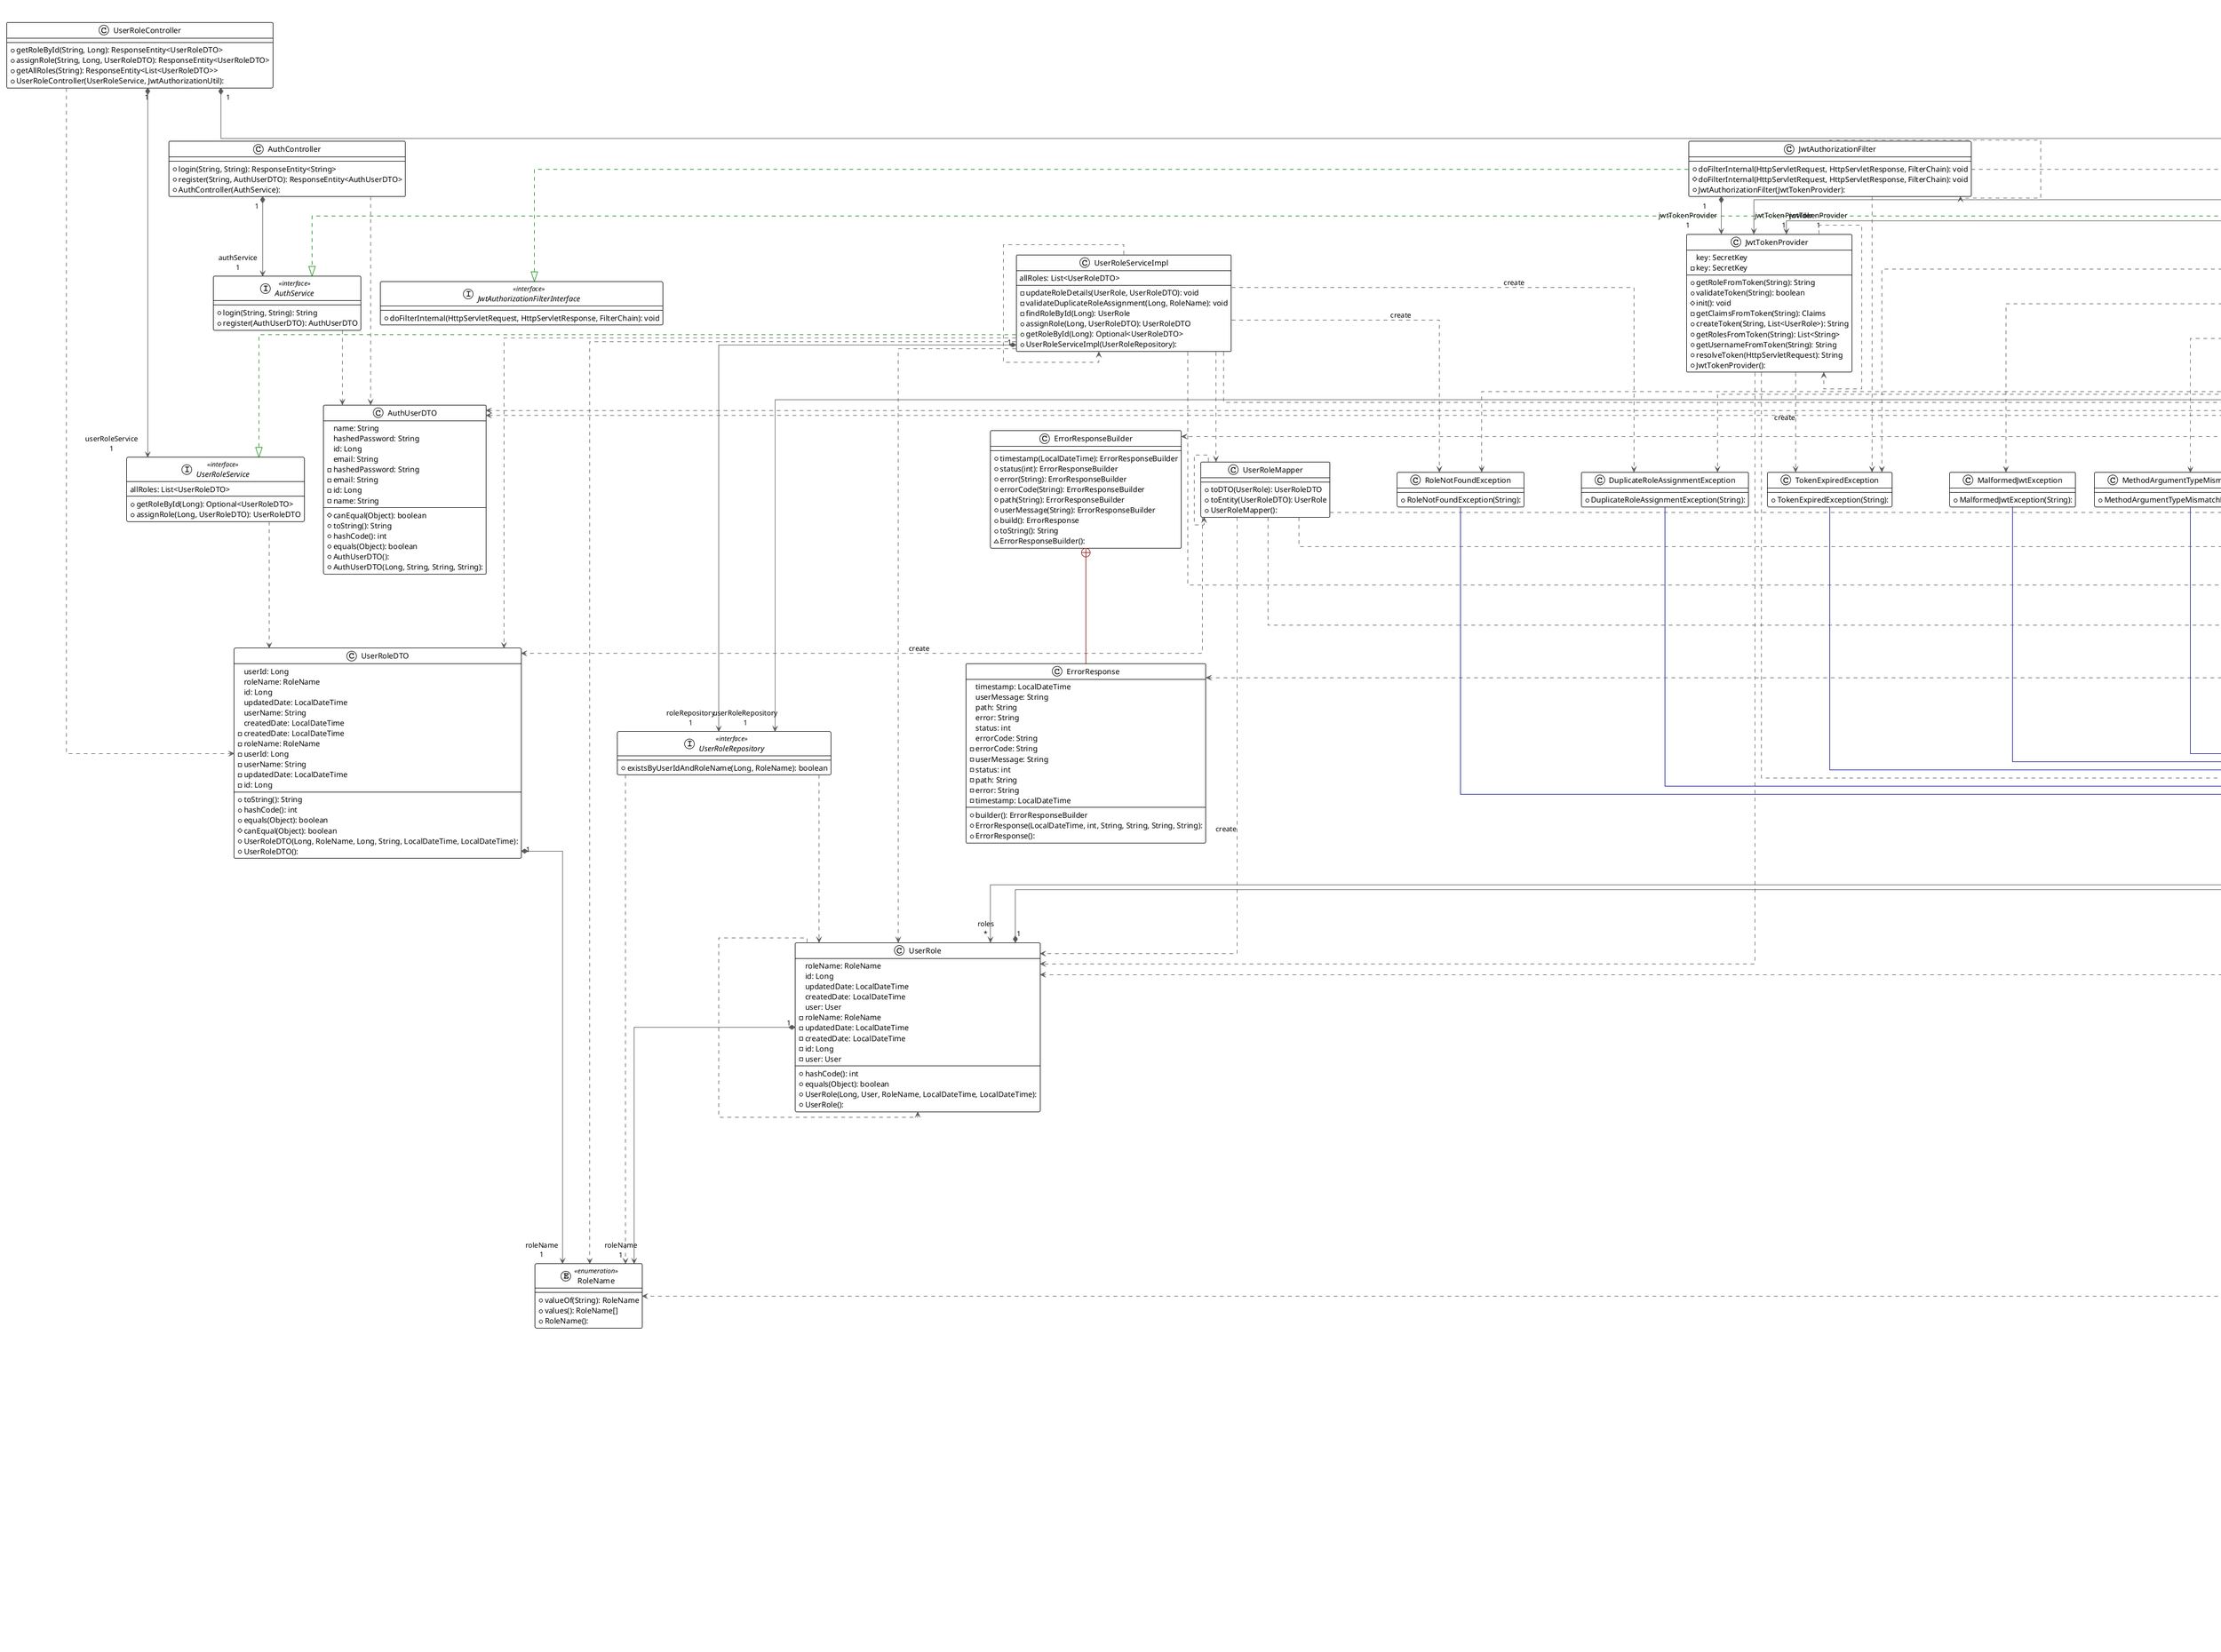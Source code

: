 @startuml

!theme plain
top to bottom direction
skinparam linetype ortho

class AccessDeniedException {
  + AccessDeniedException(String): 
}
class AuthController {
  + login(String, String): ResponseEntity<String>
  + register(String, AuthUserDTO): ResponseEntity<AuthUserDTO>
  + AuthController(AuthService): 
}
interface AuthService << interface >> {
  + login(String, String): String
  + register(AuthUserDTO): AuthUserDTO
}
class AuthServiceImpl {
  + login(String, String): String
  + register(AuthUserDTO): AuthUserDTO
  - createUserRole(User, RoleName): UserRole
  + AuthServiceImpl(UserRepository, UserRoleRepository, JwtTokenProvider, AuthServiceMapper): 
}
class AuthServiceMapper {
  + toEntity(AuthUserDTO): User
  + toDTO(User): AuthUserDTO
  + AuthServiceMapper(): 
}
class AuthUserDTO {
  # canEqual(Object): boolean
  + toString(): String
  + hashCode(): int
  + equals(Object): boolean
  + AuthUserDTO(): 
  + AuthUserDTO(Long, String, String, String): 
   name: String
   hashedPassword: String
   id: Long
   email: String
  - hashedPassword: String
  - email: String
  - id: Long
  - name: String
}
class AuthenticationException {
  + AuthenticationException(String): 
}
class BaseException {
  - logException(String, Throwable): void
  + BaseException(String): 
  + BaseException(String, Throwable): 
  + BaseException(String, Throwable, ErrorCode): 
  + BaseException(String, ErrorCode): 
   errorCode: ErrorCode
  - errorCode: ErrorCode
}
class Comment {
  + hashCode(): int
  + equals(Object): boolean
  + Comment(Long, String, Schedule, User, LocalDateTime, LocalDateTime): 
  + Comment(): 
   content: String
   schedule: Schedule
   id: Long
   updatedDate: LocalDateTime
   createdDate: LocalDateTime
   user: User
  - content: String
  - updatedDate: LocalDateTime
  - schedule: Schedule
  - id: Long
  - user: User
  - createdDate: LocalDateTime
}
class CommentController {
  + getCommentById(String, Long): ResponseEntity<CommentDTO>
  + createComment(String, CommentDTO): ResponseEntity<CommentDTO>
  + getAllComments(String): ResponseEntity<List<CommentDTO>>
  + getAllCommentsForSchedule(String, Long): ResponseEntity<List<CommentDTO>>
  + deleteComment(String, Long): ResponseEntity<Void>
  + updateComment(String, Long, CommentDTO): ResponseEntity<CommentDTO>
  + CommentController(CommentService, JwtAuthorizationUtil): 
}
class CommentDTO {
  # canEqual(Object): boolean
  + hashCode(): int
  + equals(Object): boolean
  + toString(): String
  + CommentDTO(Long, String, LocalDateTime, LocalDateTime, Long, String, Long, String): 
  + CommentDTO(): 
   content: String
   id: Long
   userName: String
   createdDate: LocalDateTime
   userId: Long
   scheduleId: Long
   updatedDate: LocalDateTime
   scheduleTitle: String
  - content: String
  - createdDate: LocalDateTime
  - userName: String
  - scheduleTitle: String
  - updatedDate: LocalDateTime
  - scheduleId: Long
  - userId: Long
  - id: Long
}
class CommentMapper {
  + toEntity(CommentDTO): Comment
  - getCommentDTO(Comment): CommentDTO
  - getComment(CommentDTO): Comment
  + toDTO(Comment): CommentDTO
  + CommentMapper(): 
}
class CommentNotFoundException {
  + CommentNotFoundException(String): 
}
interface CommentRepository << interface >> {
  + findByScheduleId(Long): List<Comment>
  + existsById(Long): boolean
}
interface CommentService << interface >> {
  + deleteComment(Long): void
  + getAllCommentsForSchedule(Long): List<CommentDTO>
  + updateComment(Long, CommentDTO): CommentDTO
  + createComment(CommentDTO): CommentDTO
  + getCommentById(Long): Optional<CommentDTO>
   allComments: List<CommentDTO>
}
class CommentServiceImpl {
  + updateComment(Long, CommentDTO): CommentDTO
  - findScheduleById(Long): Schedule
  - findCommentById(Long): Comment
  + getCommentById(Long): Optional<CommentDTO>
  + createComment(CommentDTO): CommentDTO
  + deleteComment(Long): void
  - findUserById(Long): User
  + getAllCommentsForSchedule(Long): List<CommentDTO>
  + CommentServiceImpl(CommentRepository, UserRepository, ScheduleRepository): 
   allComments: List<CommentDTO>
}
class DatabaseException {
  + DatabaseException(String): 
}
class DuplicateRoleAssignmentException {
  + DuplicateRoleAssignmentException(String): 
}
class EmailAlreadyExistsException {
  + EmailAlreadyExistsException(String): 
}
enum ErrorCode << enumeration >> {
  + values(): ErrorCode[]
  + valueOf(String): ErrorCode
  - ErrorCode(int): 
   code: int
  - code: int
}
class ErrorResponse {
  + builder(): ErrorResponseBuilder
  + ErrorResponse(LocalDateTime, int, String, String, String, String): 
  + ErrorResponse(): 
   timestamp: LocalDateTime
   userMessage: String
   path: String
   error: String
   status: int
   errorCode: String
  - errorCode: String
  - userMessage: String
  - status: int
  - path: String
  - error: String
  - timestamp: LocalDateTime
}
class ErrorResponseBuilder {
  + timestamp(LocalDateTime): ErrorResponseBuilder
  + status(int): ErrorResponseBuilder
  + error(String): ErrorResponseBuilder
  + errorCode(String): ErrorResponseBuilder
  + path(String): ErrorResponseBuilder
  + userMessage(String): ErrorResponseBuilder
  + build(): ErrorResponse
  + toString(): String
  ~ ErrorResponseBuilder(): 
}
class ExceptionLogger {
  + logException(String, Throwable, int): void
  + ExceptionLogger(): 
}
interface GenericRepository<T, ID> << interface >> {
  + deleteById(ID): void
  + findById(ID): Optional<T>
  + findAll(): List<T>
}
class GlobalExceptionHandler {
  + handleDatabaseExceptions(Exception, WebRequest): ResponseEntity<ErrorResponse>
  + handleServerExceptions(Exception, WebRequest): ResponseEntity<ErrorResponse>
  + handleGenericException(Exception, WebRequest): ResponseEntity<ErrorResponse>
  + handleResourceNotFoundExceptions(Exception, WebRequest): ResponseEntity<ErrorResponse>
  - mapErrorCodeToHttpStatus(ErrorCode): HttpStatus
  - createErrorResponse(HttpStatus, String, String, String, WebRequest): ErrorResponse
  - handleException(HttpStatus, String, String, String, WebRequest, Exception): ResponseEntity<ErrorResponse>
  + handleValidationExceptions(Exception, WebRequest): ResponseEntity<ErrorResponse>
  + handleBaseException(BaseException, WebRequest): ResponseEntity<ErrorResponse>
  + handleAuthExceptions(Exception, WebRequest): ResponseEntity<ErrorResponse>
  + GlobalExceptionHandler(): 
}
class InvalidDataAccessApiUsageException {
  + InvalidDataAccessApiUsageException(String): 
}
class InvalidPageSizeException {
  + InvalidPageSizeException(String): 
}
class InvalidTokenException {
  + InvalidTokenException(String): 
}
class JwtAuthorizationFilter {
  + doFilterInternal(HttpServletRequest, HttpServletResponse, FilterChain): void
  # doFilterInternal(HttpServletRequest, HttpServletResponse, FilterChain): void
  + JwtAuthorizationFilter(JwtTokenProvider): 
}
interface JwtAuthorizationFilterInterface << interface >> {
  + doFilterInternal(HttpServletRequest, HttpServletResponse, FilterChain): void
}
class JwtAuthorizationUtil {
  + validateTokenAndRole(String, String[]): void
  + validateAdminToken(String): void
  + validateUserOrAdminToken(String): void
  + JwtAuthorizationUtil(JwtTokenProvider): 
}
class JwtTokenProvider {
  + getRoleFromToken(String): String
  + validateToken(String): boolean
  # init(): void
  - getClaimsFromToken(String): Claims
  + createToken(String, List<UserRole>): String
  + getRolesFromToken(String): List<String>
  + getUsernameFromToken(String): String
  + resolveToken(HttpServletRequest): String
  + JwtTokenProvider(): 
   key: SecretKey
  - key: SecretKey
}
class MalformedJwtException {
  + MalformedJwtException(String): 
}
class MethodArgumentTypeMismatchException {
  + MethodArgumentTypeMismatchException(String): 
}
class MissingTokenException {
  + MissingTokenException(String): 
}
class PasswordEncoder {
  + encodePassword(String): String
  + matches(String, String): boolean
  + PasswordEncoder(): 
}
class RestTemplateConfig {
  + restTemplate(): RestTemplate
  + RestTemplateConfig(): 
}
enum RoleName << enumeration >> {
  + valueOf(String): RoleName
  + values(): RoleName[]
  + RoleName(): 
}
class RoleNotFoundException {
  + RoleNotFoundException(String): 
}
class Schedule {
  + equals(Object): boolean
  + setUpdatedDate(Object): void
  + hashCode(): int
  + Schedule(Long, String, String, LocalDateTime, LocalDateTime, User, List<UserSchedule>, List<Comment>, String, String): 
  + Schedule(): 
   description: String
   comments: List<Comment>
   title: String
   id: Long
   userSchedules: List<UserSchedule>
   createdDate: LocalDateTime
   weather: String
   date: String
   updatedDate: LocalDateTime
   user: User
  - user: User
  - date: String
  - userSchedules: List<UserSchedule>
  - comments: List<Comment>
  - title: String
  - description: String
  - updatedDate: LocalDateTime
  - weather: String
  - id: Long
  - createdDate: LocalDateTime
}
class ScheduleController {
  + deleteSchedule(String, Long): ResponseEntity<Void>
  + getScheduleById(String, Long): ResponseEntity<ScheduleDTO>
  + getAllSchedules(String, Pageable, PagedResourcesAssembler<ScheduleDTO>): ResponseEntity<PagedModel<EntityModel<ScheduleDTO>>>
  + createSchedule(String, ScheduleDTO): ResponseEntity<ScheduleDTO>
  + updateSchedule(String, Long, ScheduleDTO): ResponseEntity<ScheduleDTO>
  + ScheduleController(ScheduleService, JwtAuthorizationUtil): 
}
class ScheduleDTO {
  + hashCode(): int
  + toString(): String
  # canEqual(Object): boolean
  + equals(Object): boolean
  + ScheduleDTO(Long, String, String, int, Long, String, LocalDateTime, LocalDateTime, String, String): 
  + ScheduleDTO(): 
   description: String
   title: String
   id: Long
   userName: String
   createdDate: LocalDateTime
   weather: String
   userId: Long
   date: String
   updatedDate: LocalDateTime
   commentCount: int
  - id: Long
  - title: String
  - description: String
  - commentCount: int
  - userId: Long
  - createdDate: LocalDateTime
  - updatedDate: LocalDateTime
  - userName: String
  - date: String
  - weather: String
}
class ScheduleMapper {
  + toEntity(ScheduleDTO): Schedule
  - getScheduleDTO(Schedule): ScheduleDTO
  + toDTO(Schedule): ScheduleDTO
  + ScheduleMapper(): 
}
class ScheduleNotFoundException {
  + ScheduleNotFoundException(String): 
}
interface ScheduleRepository << interface >> {
  + existsById(Long): boolean
  + findById(Long): Optional<Schedule>
  + findAll(Pageable): Page<Schedule>
}
interface ScheduleService << interface >> {
  + updateSchedule(Long, ScheduleDTO): ScheduleDTO
  + deleteSchedule(Long): void
  + createSchedule(ScheduleDTO): ScheduleDTO
  + getScheduleById(Long): Optional<ScheduleDTO>
  + getAllSchedules(Pageable): Page<ScheduleDTO>
}
class ScheduleServiceImpl {
  + getScheduleById(Long): Optional<ScheduleDTO>
  + updateSchedule(Long, ScheduleDTO): ScheduleDTO
  + deleteSchedule(Long): void
  + createSchedule(ScheduleDTO): ScheduleDTO
  - validateUserExistence(Long): void
  + getAllSchedules(Pageable): Page<ScheduleDTO>
  + ScheduleServiceImpl(ScheduleRepository, UserRepository, WeatherService): 
}
class ServiceLoggingUtil {
  - getLogger(Class<?>): Logger
  + logInfo(Class<?>, String, Object[]): void
  + logWarn(Class<?>, String, Object[]): void
  + logDebug(Class<?>, String, Object[]): void
  + logError(Class<?>, String, Object[]): void
  + ServiceLoggingUtil(): 
}
class SpringScheduleManagementApplication {
  + main(String[]): void
  + SpringScheduleManagementApplication(): 
}
class TokenExpiredException {
  + TokenExpiredException(String): 
}
class User {
  + equals(Object): boolean
  + addRole(UserRole): void
  + hashCode(): int
  + User(Long, String, String, String, LocalDateTime, LocalDateTime, List<UserSchedule>, List<Comment>, List<Schedule>, List<UserRole>): 
  + User(): 
   name: String
   comments: List<Comment>
   schedules: List<Schedule>
   id: Long
   userSchedules: List<UserSchedule>
   email: String
   createdDate: LocalDateTime
   roles: List<UserRole>
   updatedDate: LocalDateTime
   hashPassword: String
  - email: String
  - schedules: List<Schedule>
  - userSchedules: List<UserSchedule>
  - updatedDate: LocalDateTime
  - name: String
  - id: Long
  - comments: List<Comment>
  - createdDate: LocalDateTime
  - roles: List<UserRole>
  - hashPassword: String
}
class UserController {
  + updateUser(String, Long, UserDTO): ResponseEntity<UserDTO>
  + createUser(String, UserDTO): ResponseEntity<UserDTO>
  + getUserById(String, Long): ResponseEntity<UserDTO>
  + getAllUsers(String): ResponseEntity<List<UserDTO>>
  + deleteUser(String, Long): ResponseEntity<Void>
  + UserController(UserService, JwtAuthorizationUtil): 
}
class UserDTO {
  + equals(Object): boolean
  + toString(): String
  + hashCode(): int
  # canEqual(Object): boolean
  + UserDTO(): 
  + UserDTO(Long, String, String, String, LocalDateTime, LocalDateTime): 
   name: String
   hashedPassword: String
   id: Long
   updatedDate: LocalDateTime
   email: String
   createdDate: LocalDateTime
  - name: String
  - email: String
  - createdDate: LocalDateTime
  - updatedDate: LocalDateTime
  - id: Long
  - hashedPassword: String
}
class UserMapper {
  + toDTO(User): UserDTO
  + toEntity(UserDTO): User
  + UserMapper(): 
}
class UserNotFoundException {
  + UserNotFoundException(String): 
}
interface UserRepository << interface >> {
  + existsById(Long): boolean
  + existsByEmail(String): boolean
  + findByEmail(String): Optional<User>
}
class UserRole {
  + hashCode(): int
  + equals(Object): boolean
  + UserRole(Long, User, RoleName, LocalDateTime, LocalDateTime): 
  + UserRole(): 
   roleName: RoleName
   id: Long
   updatedDate: LocalDateTime
   createdDate: LocalDateTime
   user: User
  - roleName: RoleName
  - updatedDate: LocalDateTime
  - createdDate: LocalDateTime
  - id: Long
  - user: User
}
class UserRoleController {
  + getRoleById(String, Long): ResponseEntity<UserRoleDTO>
  + assignRole(String, Long, UserRoleDTO): ResponseEntity<UserRoleDTO>
  + getAllRoles(String): ResponseEntity<List<UserRoleDTO>>
  + UserRoleController(UserRoleService, JwtAuthorizationUtil): 
}
class UserRoleDTO {
  + toString(): String
  + hashCode(): int
  + equals(Object): boolean
  # canEqual(Object): boolean
  + UserRoleDTO(Long, RoleName, Long, String, LocalDateTime, LocalDateTime): 
  + UserRoleDTO(): 
   userId: Long
   roleName: RoleName
   id: Long
   updatedDate: LocalDateTime
   userName: String
   createdDate: LocalDateTime
  - createdDate: LocalDateTime
  - roleName: RoleName
  - userId: Long
  - userName: String
  - updatedDate: LocalDateTime
  - id: Long
}
class UserRoleMapper {
  + toDTO(UserRole): UserRoleDTO
  + toEntity(UserRoleDTO): UserRole
  + UserRoleMapper(): 
}
interface UserRoleRepository << interface >> {
  + existsByUserIdAndRoleName(Long, RoleName): boolean
}
interface UserRoleService << interface >> {
  + getRoleById(Long): Optional<UserRoleDTO>
  + assignRole(Long, UserRoleDTO): UserRoleDTO
   allRoles: List<UserRoleDTO>
}
class UserRoleServiceImpl {
  - updateRoleDetails(UserRole, UserRoleDTO): void
  - validateDuplicateRoleAssignment(Long, RoleName): void
  - findRoleById(Long): UserRole
  + assignRole(Long, UserRoleDTO): UserRoleDTO
  + getRoleById(Long): Optional<UserRoleDTO>
  + UserRoleServiceImpl(UserRoleRepository): 
   allRoles: List<UserRoleDTO>
}
class UserSchedule {
  + equals(Object): boolean
  + hashCode(): int
  + UserSchedule(Long, User, Schedule, LocalDateTime, LocalDateTime): 
  + UserSchedule(): 
   schedule: Schedule
   id: Long
   updatedDate: LocalDateTime
   createdDate: LocalDateTime
   user: User
  - user: User
  - createdDate: LocalDateTime
  - updatedDate: LocalDateTime
  - id: Long
  - schedule: Schedule
}
class UserScheduleConflictException {
  + UserScheduleConflictException(String): 
}
class UserScheduleController {
  + deleteUserSchedule(String, Long): ResponseEntity<Void>
  + updateUserSchedule(String, Long, UserScheduleDTO): ResponseEntity<UserScheduleDTO>
  + getUserScheduleById(String, Long): ResponseEntity<UserScheduleDTO>
  + getAllUserSchedules(String): ResponseEntity<List<UserScheduleDTO>>
  + assignUserToSchedule(String, UserScheduleDTO): ResponseEntity<UserScheduleDTO>
  + UserScheduleController(UserScheduleService, JwtAuthorizationUtil): 
}
class UserScheduleDTO {
  + equals(Object): boolean
  + hashCode(): int
  # canEqual(Object): boolean
  + toString(): String
  + UserScheduleDTO(Long, Long, String, Long, String, LocalDateTime, LocalDateTime): 
  + UserScheduleDTO(): 
   id: Long
   userName: String
   createdDate: LocalDateTime
   userId: Long
   scheduleId: Long
   updatedDate: LocalDateTime
   scheduleTitle: String
  - id: Long
  - scheduleTitle: String
  - userName: String
  - userId: Long
  - scheduleId: Long
  - createdDate: LocalDateTime
  - updatedDate: LocalDateTime
}
class UserScheduleMapper {
  + toDTO(UserSchedule): UserScheduleDTO
  + toEntity(UserScheduleDTO): UserSchedule
  + UserScheduleMapper(): 
}
interface UserScheduleRepository << interface >> {
  + existsByUserIdAndScheduleId(Long, Long): boolean
}
interface UserScheduleService << interface >> {
  + deleteUserSchedule(Long): void
  + getUserScheduleById(Long): Optional<UserScheduleDTO>
  + assignUserToSchedule(Long, Long): UserScheduleDTO
  + updateUserSchedule(Long, UserScheduleDTO): UserScheduleDTO
   allUserSchedules: List<UserScheduleDTO>
}
class UserScheduleServiceImpl {
  + assignUserToSchedule(Long, Long): UserScheduleDTO
  - findUserById(Long): User
  + getUserScheduleById(Long): Optional<UserScheduleDTO>
  + deleteUserSchedule(Long): void
  - findUserScheduleById(Long): UserSchedule
  + updateUserSchedule(Long, UserScheduleDTO): UserScheduleDTO
  - validateUserScheduleConflict(Long, Long): void
  - findScheduleById(Long): Schedule
  + UserScheduleServiceImpl(UserScheduleRepository, UserRepository, ScheduleRepository): 
   allUserSchedules: List<UserScheduleDTO>
}
interface UserService << interface >> {
  + getUserById(Long): Optional<UserDTO>
  + deleteUser(Long): void
  + updateUser(Long, UserDTO): UserDTO
  + createUser(UserDTO): UserDTO
   allUsers: List<UserDTO>
}
class UserServiceImpl {
  - checkEmailConflict(UserDTO, User): void
  + createUser(UserDTO): UserDTO
  + deleteUser(Long): void
  - checkEmailExistence(String): void
  - findUserById(Long): User
  + updateUser(Long, UserDTO): UserDTO
  + getUserById(Long): Optional<UserDTO>
  + UserServiceImpl(UserRepository, UserMapper): 
   allUsers: List<UserDTO>
}
class WeatherApiException {
  + WeatherApiException(String, Exception): 
}
class WeatherController {
  + fetchTodayWeather(String): ResponseEntity<WeatherDTO>
  + WeatherController(WeatherService, JwtAuthorizationUtil): 
}
class WeatherDTO {
  + equals(Object): boolean
  # canEqual(Object): boolean
  + hashCode(): int
  + toString(): String
  + WeatherDTO(String, String): 
  + WeatherDTO(): 
   weather: String
   date: String
  - weather: String
  - date: String
}
interface WeatherService << interface >> {
  + fetchTodayWeather(): WeatherDTO
}
class WeatherServiceImpl {
  + fetchTodayWeather(): WeatherDTO
  - fetchWeatherData(): String
  - parseWeatherData(String): List<WeatherDTO>
  - findTodayWeather(List<WeatherDTO>): WeatherDTO
  + WeatherServiceImpl(RestTemplate): 
   defaultWeather: WeatherDTO
}

AccessDeniedException                -[#000082,plain]-^  BaseException                       
AuthController                      "1" *-[#595959,plain]-> "authService\n1" AuthService                         
AuthController                       -[#595959,dashed]->  AuthUserDTO                         
AuthService                          -[#595959,dashed]->  AuthUserDTO                         
AuthServiceImpl                      -[#008200,dashed]-^  AuthService                         
AuthServiceImpl                      -[#595959,dashed]->  AuthServiceImpl                     
AuthServiceImpl                     "1" *-[#595959,plain]-> "authServiceMapper\n1" AuthServiceMapper                   
AuthServiceImpl                      -[#595959,dashed]->  AuthUserDTO                         
AuthServiceImpl                      -[#595959,dashed]->  AuthenticationException             : "«create»"
AuthServiceImpl                      -[#595959,dashed]->  BaseException                       : "«create»"
AuthServiceImpl                      -[#595959,dashed]->  EmailAlreadyExistsException         : "«create»"
AuthServiceImpl                     "1" *-[#595959,plain]-> "jwtTokenProvider\n1" JwtTokenProvider                    
AuthServiceImpl                      -[#595959,dashed]->  PasswordEncoder                     
AuthServiceImpl                      -[#595959,dashed]->  RoleName                            
AuthServiceImpl                      -[#595959,dashed]->  ServiceLoggingUtil                  
AuthServiceImpl                      -[#595959,dashed]->  User                                
AuthServiceImpl                     "1" *-[#595959,plain]-> "userRepository\n1" UserRepository                      
AuthServiceImpl                      -[#595959,dashed]->  UserRole                            : "«create»"
AuthServiceImpl                     "1" *-[#595959,plain]-> "userRoleRepository\n1" UserRoleRepository                  
AuthServiceMapper                    -[#595959,dashed]->  AuthServiceMapper                   
AuthServiceMapper                    -[#595959,dashed]->  AuthUserDTO                         : "«create»"
AuthServiceMapper                    -[#595959,dashed]->  BaseException                       : "«create»"
AuthServiceMapper                    -[#595959,dashed]->  ServiceLoggingUtil                  
AuthServiceMapper                    -[#595959,dashed]->  User                                : "«create»"
AuthenticationException              -[#000082,plain]-^  BaseException                       
BaseException                        -[#595959,dashed]->  BaseException                       
BaseException                       "1" *-[#595959,plain]-> "DEFAULT_ERROR_CODE\n1" ErrorCode                           
BaseException                        -[#595959,dashed]->  ExceptionLogger                     
Comment                              -[#595959,dashed]->  Comment                             
Comment                             "1" *-[#595959,plain]-> "schedule\n1" Schedule                            
Comment                             "1" *-[#595959,plain]-> "user\n1" User                                
CommentController                    -[#595959,dashed]->  CommentDTO                          
CommentController                   "1" *-[#595959,plain]-> "commentService\n1" CommentService                      
CommentController                   "1" *-[#595959,plain]-> "jwtAuthorizationUtil\n1" JwtAuthorizationUtil                
CommentMapper                        -[#595959,dashed]->  BaseException                       : "«create»"
CommentMapper                        -[#595959,dashed]->  Comment                             : "«create»"
CommentMapper                        -[#595959,dashed]->  CommentDTO                          : "«create»"
CommentMapper                        -[#595959,dashed]->  CommentMapper                       
CommentMapper                        -[#595959,dashed]->  Schedule                            : "«create»"
CommentMapper                        -[#595959,dashed]->  ServiceLoggingUtil                  
CommentMapper                        -[#595959,dashed]->  User                                : "«create»"
CommentNotFoundException             -[#000082,plain]-^  BaseException                       
CommentRepository                    -[#595959,dashed]->  Comment                             
CommentService                       -[#595959,dashed]->  CommentDTO                          
CommentServiceImpl                   -[#595959,dashed]->  BaseException                       : "«create»"
CommentServiceImpl                   -[#595959,dashed]->  Comment                             
CommentServiceImpl                   -[#595959,dashed]->  CommentDTO                          
CommentServiceImpl                   -[#595959,dashed]->  CommentMapper                       
CommentServiceImpl                   -[#595959,dashed]->  CommentNotFoundException            : "«create»"
CommentServiceImpl                  "1" *-[#595959,plain]-> "commentRepository\n1" CommentRepository                   
CommentServiceImpl                   -[#008200,dashed]-^  CommentService                      
CommentServiceImpl                   -[#595959,dashed]->  CommentServiceImpl                  
CommentServiceImpl                   -[#595959,dashed]->  Schedule                            
CommentServiceImpl                   -[#595959,dashed]->  ScheduleNotFoundException           : "«create»"
CommentServiceImpl                  "1" *-[#595959,plain]-> "scheduleRepository\n1" ScheduleRepository                  
CommentServiceImpl                   -[#595959,dashed]->  ServiceLoggingUtil                  
CommentServiceImpl                   -[#595959,dashed]->  User                                
CommentServiceImpl                   -[#595959,dashed]->  UserNotFoundException               : "«create»"
CommentServiceImpl                  "1" *-[#595959,plain]-> "userRepository\n1" UserRepository                      
DatabaseException                    -[#000082,plain]-^  BaseException                       
DuplicateRoleAssignmentException     -[#000082,plain]-^  BaseException                       
EmailAlreadyExistsException          -[#000082,plain]-^  BaseException                       
ErrorResponseBuilder                 +-[#820000,plain]-  ErrorResponse                       
ExceptionLogger                      -[#595959,dashed]->  ExceptionLogger                     
GlobalExceptionHandler               -[#595959,dashed]->  AccessDeniedException               
GlobalExceptionHandler               -[#595959,dashed]->  AuthenticationException             
GlobalExceptionHandler               -[#595959,dashed]->  BaseException                       
GlobalExceptionHandler               -[#595959,dashed]->  CommentNotFoundException            
GlobalExceptionHandler               -[#595959,dashed]->  DatabaseException                   
GlobalExceptionHandler               -[#595959,dashed]->  DuplicateRoleAssignmentException    
GlobalExceptionHandler               -[#595959,dashed]->  EmailAlreadyExistsException         
GlobalExceptionHandler               -[#595959,dashed]->  ErrorCode                           
GlobalExceptionHandler               -[#595959,dashed]->  ErrorResponse                       
GlobalExceptionHandler               -[#595959,dashed]->  ErrorResponseBuilder                
GlobalExceptionHandler               -[#595959,dashed]->  GlobalExceptionHandler              
GlobalExceptionHandler               -[#595959,dashed]->  InvalidPageSizeException            
GlobalExceptionHandler               -[#595959,dashed]->  InvalidTokenException               
GlobalExceptionHandler               -[#595959,dashed]->  MalformedJwtException               
GlobalExceptionHandler               -[#595959,dashed]->  MethodArgumentTypeMismatchException 
GlobalExceptionHandler               -[#595959,dashed]->  MissingTokenException               
GlobalExceptionHandler               -[#595959,dashed]->  RoleNotFoundException               
GlobalExceptionHandler               -[#595959,dashed]->  ScheduleNotFoundException           
GlobalExceptionHandler               -[#595959,dashed]->  TokenExpiredException               
GlobalExceptionHandler               -[#595959,dashed]->  UserNotFoundException               
GlobalExceptionHandler               -[#595959,dashed]->  UserScheduleConflictException       
GlobalExceptionHandler               -[#595959,dashed]->  WeatherApiException                 
InvalidDataAccessApiUsageException   -[#000082,plain]-^  BaseException                       
InvalidPageSizeException             -[#000082,plain]-^  BaseException                       
InvalidTokenException                -[#000082,plain]-^  BaseException                       
JwtAuthorizationFilter               -[#595959,dashed]->  AccessDeniedException               : "«create»"
JwtAuthorizationFilter               -[#595959,dashed]->  JwtAuthorizationFilter              
JwtAuthorizationFilter               -[#008200,dashed]-^  JwtAuthorizationFilterInterface     
JwtAuthorizationFilter              "1" *-[#595959,plain]-> "jwtTokenProvider\n1" JwtTokenProvider                    
JwtAuthorizationFilter               -[#595959,dashed]->  TokenExpiredException               
JwtAuthorizationUtil                 -[#595959,dashed]->  AccessDeniedException               : "«create»"
JwtAuthorizationUtil                 -[#595959,dashed]->  InvalidTokenException               : "«create»"
JwtAuthorizationUtil                 -[#595959,dashed]->  JwtAuthorizationUtil                
JwtAuthorizationUtil                "1" *-[#595959,plain]-> "jwtTokenProvider\n1" JwtTokenProvider                    
JwtAuthorizationUtil                 -[#595959,dashed]->  MissingTokenException               : "«create»"
JwtTokenProvider                     -[#595959,dashed]->  BaseException                       : "«create»"
JwtTokenProvider                     -[#595959,dashed]->  JwtTokenProvider                    
JwtTokenProvider                     -[#595959,dashed]->  TokenExpiredException               : "«create»"
JwtTokenProvider                     -[#595959,dashed]->  UserRole                            
MalformedJwtException                -[#000082,plain]-^  BaseException                       
MethodArgumentTypeMismatchException  -[#000082,plain]-^  BaseException                       
MissingTokenException                -[#000082,plain]-^  BaseException                       
RoleNotFoundException                -[#000082,plain]-^  BaseException                       
Schedule                            "1" *-[#595959,plain]-> "comments\n*" Comment                             
Schedule                             -[#595959,dashed]->  Schedule                            
Schedule                            "1" *-[#595959,plain]-> "user\n1" User                                
Schedule                            "1" *-[#595959,plain]-> "userSchedules\n*" UserSchedule                        
ScheduleController                  "1" *-[#595959,plain]-> "jwtAuthorizationUtil\n1" JwtAuthorizationUtil                
ScheduleController                   -[#595959,dashed]->  ScheduleController                  
ScheduleController                   -[#595959,dashed]->  ScheduleDTO                         
ScheduleController                  "1" *-[#595959,plain]-> "scheduleService\n1" ScheduleService                     
ScheduleMapper                       -[#595959,dashed]->  BaseException                       : "«create»"
ScheduleMapper                       -[#595959,dashed]->  Schedule                            : "«create»"
ScheduleMapper                       -[#595959,dashed]->  ScheduleDTO                         : "«create»"
ScheduleMapper                       -[#595959,dashed]->  ScheduleMapper                      
ScheduleMapper                       -[#595959,dashed]->  ServiceLoggingUtil                  
ScheduleMapper                       -[#595959,dashed]->  User                                
ScheduleNotFoundException            -[#000082,plain]-^  BaseException                       
ScheduleRepository                   -[#595959,dashed]->  Schedule                            
ScheduleService                      -[#595959,dashed]->  ScheduleDTO                         
ScheduleServiceImpl                  -[#595959,dashed]->  BaseException                       : "«create»"
ScheduleServiceImpl                  -[#595959,dashed]->  InvalidDataAccessApiUsageException  : "«create»"
ScheduleServiceImpl                  -[#595959,dashed]->  InvalidPageSizeException            : "«create»"
ScheduleServiceImpl                  -[#595959,dashed]->  Schedule                            
ScheduleServiceImpl                  -[#595959,dashed]->  ScheduleDTO                         
ScheduleServiceImpl                  -[#595959,dashed]->  ScheduleMapper                      
ScheduleServiceImpl                  -[#595959,dashed]->  ScheduleNotFoundException           : "«create»"
ScheduleServiceImpl                 "1" *-[#595959,plain]-> "scheduleRepository\n1" ScheduleRepository                  
ScheduleServiceImpl                  -[#008200,dashed]-^  ScheduleService                     
ScheduleServiceImpl                  -[#595959,dashed]->  ScheduleServiceImpl                 
ScheduleServiceImpl                  -[#595959,dashed]->  ServiceLoggingUtil                  
ScheduleServiceImpl                  -[#595959,dashed]->  User                                
ScheduleServiceImpl                  -[#595959,dashed]->  UserNotFoundException               : "«create»"
ScheduleServiceImpl                 "1" *-[#595959,plain]-> "userRepository\n1" UserRepository                      
ScheduleServiceImpl                  -[#595959,dashed]->  WeatherDTO                          
ScheduleServiceImpl                 "1" *-[#595959,plain]-> "weatherService\n1" WeatherService                      
ServiceLoggingUtil                   -[#595959,dashed]->  ServiceLoggingUtil                  
SpringScheduleManagementApplication  -[#595959,dashed]->  SpringScheduleManagementApplication 
TokenExpiredException                -[#000082,plain]-^  BaseException                       
User                                "1" *-[#595959,plain]-> "comments\n*" Comment                             
User                                "1" *-[#595959,plain]-> "schedules\n*" Schedule                            
User                                 -[#595959,dashed]->  User                                
User                                "1" *-[#595959,plain]-> "roles\n*" UserRole                            
User                                "1" *-[#595959,plain]-> "userSchedules\n*" UserSchedule                        
UserController                      "1" *-[#595959,plain]-> "jwtAuthorizationUtil\n1" JwtAuthorizationUtil                
UserController                       -[#595959,dashed]->  UserDTO                             
UserController                      "1" *-[#595959,plain]-> "userService\n1" UserService                         
UserMapper                           -[#595959,dashed]->  BaseException                       : "«create»"
UserMapper                           -[#595959,dashed]->  ServiceLoggingUtil                  
UserMapper                           -[#595959,dashed]->  User                                : "«create»"
UserMapper                           -[#595959,dashed]->  UserDTO                             : "«create»"
UserMapper                           -[#595959,dashed]->  UserMapper                          
UserNotFoundException                -[#000082,plain]-^  BaseException                       
UserRepository                       -[#595959,dashed]->  User                                
UserRole                            "1" *-[#595959,plain]-> "roleName\n1" RoleName                            
UserRole                            "1" *-[#595959,plain]-> "user\n1" User                                
UserRole                             -[#595959,dashed]->  UserRole                            
UserRoleController                  "1" *-[#595959,plain]-> "jwtAuthorizationUtil\n1" JwtAuthorizationUtil                
UserRoleController                   -[#595959,dashed]->  UserRoleDTO                         
UserRoleController                  "1" *-[#595959,plain]-> "userRoleService\n1" UserRoleService                     
UserRoleDTO                         "1" *-[#595959,plain]-> "roleName\n1" RoleName                            
UserRoleMapper                       -[#595959,dashed]->  BaseException                       : "«create»"
UserRoleMapper                       -[#595959,dashed]->  ServiceLoggingUtil                  
UserRoleMapper                       -[#595959,dashed]->  User                                
UserRoleMapper                       -[#595959,dashed]->  UserRole                            : "«create»"
UserRoleMapper                       -[#595959,dashed]->  UserRoleDTO                         : "«create»"
UserRoleMapper                       -[#595959,dashed]->  UserRoleMapper                      
UserRoleRepository                   -[#595959,dashed]->  RoleName                            
UserRoleRepository                   -[#595959,dashed]->  UserRole                            
UserRoleService                      -[#595959,dashed]->  UserRoleDTO                         
UserRoleServiceImpl                  -[#595959,dashed]->  BaseException                       : "«create»"
UserRoleServiceImpl                  -[#595959,dashed]->  DuplicateRoleAssignmentException    : "«create»"
UserRoleServiceImpl                  -[#595959,dashed]->  RoleName                            
UserRoleServiceImpl                  -[#595959,dashed]->  RoleNotFoundException               : "«create»"
UserRoleServiceImpl                  -[#595959,dashed]->  ServiceLoggingUtil                  
UserRoleServiceImpl                  -[#595959,dashed]->  UserRole                            
UserRoleServiceImpl                  -[#595959,dashed]->  UserRoleDTO                         
UserRoleServiceImpl                  -[#595959,dashed]->  UserRoleMapper                      
UserRoleServiceImpl                 "1" *-[#595959,plain]-> "roleRepository\n1" UserRoleRepository                  
UserRoleServiceImpl                  -[#008200,dashed]-^  UserRoleService                     
UserRoleServiceImpl                  -[#595959,dashed]->  UserRoleServiceImpl                 
UserSchedule                        "1" *-[#595959,plain]-> "schedule\n1" Schedule                            
UserSchedule                        "1" *-[#595959,plain]-> "user\n1" User                                
UserSchedule                         -[#595959,dashed]->  UserSchedule                        
UserScheduleConflictException        -[#000082,plain]-^  BaseException                       
UserScheduleController              "1" *-[#595959,plain]-> "jwtAuthorizationUtil\n1" JwtAuthorizationUtil                
UserScheduleController               -[#595959,dashed]->  UserScheduleDTO                     
UserScheduleController              "1" *-[#595959,plain]-> "userScheduleService\n1" UserScheduleService                 
UserScheduleMapper                   -[#595959,dashed]->  BaseException                       : "«create»"
UserScheduleMapper                   -[#595959,dashed]->  Schedule                            
UserScheduleMapper                   -[#595959,dashed]->  ServiceLoggingUtil                  
UserScheduleMapper                   -[#595959,dashed]->  User                                
UserScheduleMapper                   -[#595959,dashed]->  UserSchedule                        : "«create»"
UserScheduleMapper                   -[#595959,dashed]->  UserScheduleDTO                     : "«create»"
UserScheduleMapper                   -[#595959,dashed]->  UserScheduleMapper                  
UserScheduleRepository               -[#595959,dashed]->  UserSchedule                        
UserScheduleService                  -[#595959,dashed]->  UserScheduleDTO                     
UserScheduleServiceImpl              -[#595959,dashed]->  BaseException                       : "«create»"
UserScheduleServiceImpl              -[#595959,dashed]->  Schedule                            
UserScheduleServiceImpl              -[#595959,dashed]->  ScheduleNotFoundException           : "«create»"
UserScheduleServiceImpl             "1" *-[#595959,plain]-> "scheduleRepository\n1" ScheduleRepository                  
UserScheduleServiceImpl              -[#595959,dashed]->  ServiceLoggingUtil                  
UserScheduleServiceImpl              -[#595959,dashed]->  User                                
UserScheduleServiceImpl              -[#595959,dashed]->  UserNotFoundException               : "«create»"
UserScheduleServiceImpl             "1" *-[#595959,plain]-> "userRepository\n1" UserRepository                      
UserScheduleServiceImpl              -[#595959,dashed]->  UserSchedule                        : "«create»"
UserScheduleServiceImpl              -[#595959,dashed]->  UserScheduleConflictException       : "«create»"
UserScheduleServiceImpl              -[#595959,dashed]->  UserScheduleDTO                     
UserScheduleServiceImpl              -[#595959,dashed]->  UserScheduleMapper                  
UserScheduleServiceImpl             "1" *-[#595959,plain]-> "userScheduleRepository\n1" UserScheduleRepository              
UserScheduleServiceImpl              -[#008200,dashed]-^  UserScheduleService                 
UserScheduleServiceImpl              -[#595959,dashed]->  UserScheduleServiceImpl             
UserService                          -[#595959,dashed]->  UserDTO                             
UserServiceImpl                      -[#595959,dashed]->  BaseException                       : "«create»"
UserServiceImpl                      -[#595959,dashed]->  EmailAlreadyExistsException         : "«create»"
UserServiceImpl                      -[#595959,dashed]->  PasswordEncoder                     
UserServiceImpl                      -[#595959,dashed]->  ServiceLoggingUtil                  
UserServiceImpl                      -[#595959,dashed]->  User                                
UserServiceImpl                      -[#595959,dashed]->  UserDTO                             
UserServiceImpl                     "1" *-[#595959,plain]-> "userMapper\n1" UserMapper                          
UserServiceImpl                      -[#595959,dashed]->  UserNotFoundException               : "«create»"
UserServiceImpl                     "1" *-[#595959,plain]-> "userRepository\n1" UserRepository                      
UserServiceImpl                      -[#008200,dashed]-^  UserService                         
UserServiceImpl                      -[#595959,dashed]->  UserServiceImpl                     
WeatherApiException                  -[#000082,plain]-^  BaseException                       
WeatherController                   "1" *-[#595959,plain]-> "jwtAuthorizationUtil\n1" JwtAuthorizationUtil                
WeatherController                    -[#595959,dashed]->  WeatherDTO                          
WeatherController                   "1" *-[#595959,plain]-> "weatherService\n1" WeatherService                      
WeatherService                       -[#595959,dashed]->  WeatherDTO                          
WeatherServiceImpl                   -[#595959,dashed]->  ServiceLoggingUtil                  
WeatherServiceImpl                   -[#595959,dashed]->  WeatherDTO                          : "«create»"
WeatherServiceImpl                   -[#008200,dashed]-^  WeatherService                      
WeatherServiceImpl                   -[#595959,dashed]->  WeatherServiceImpl                  
@enduml
